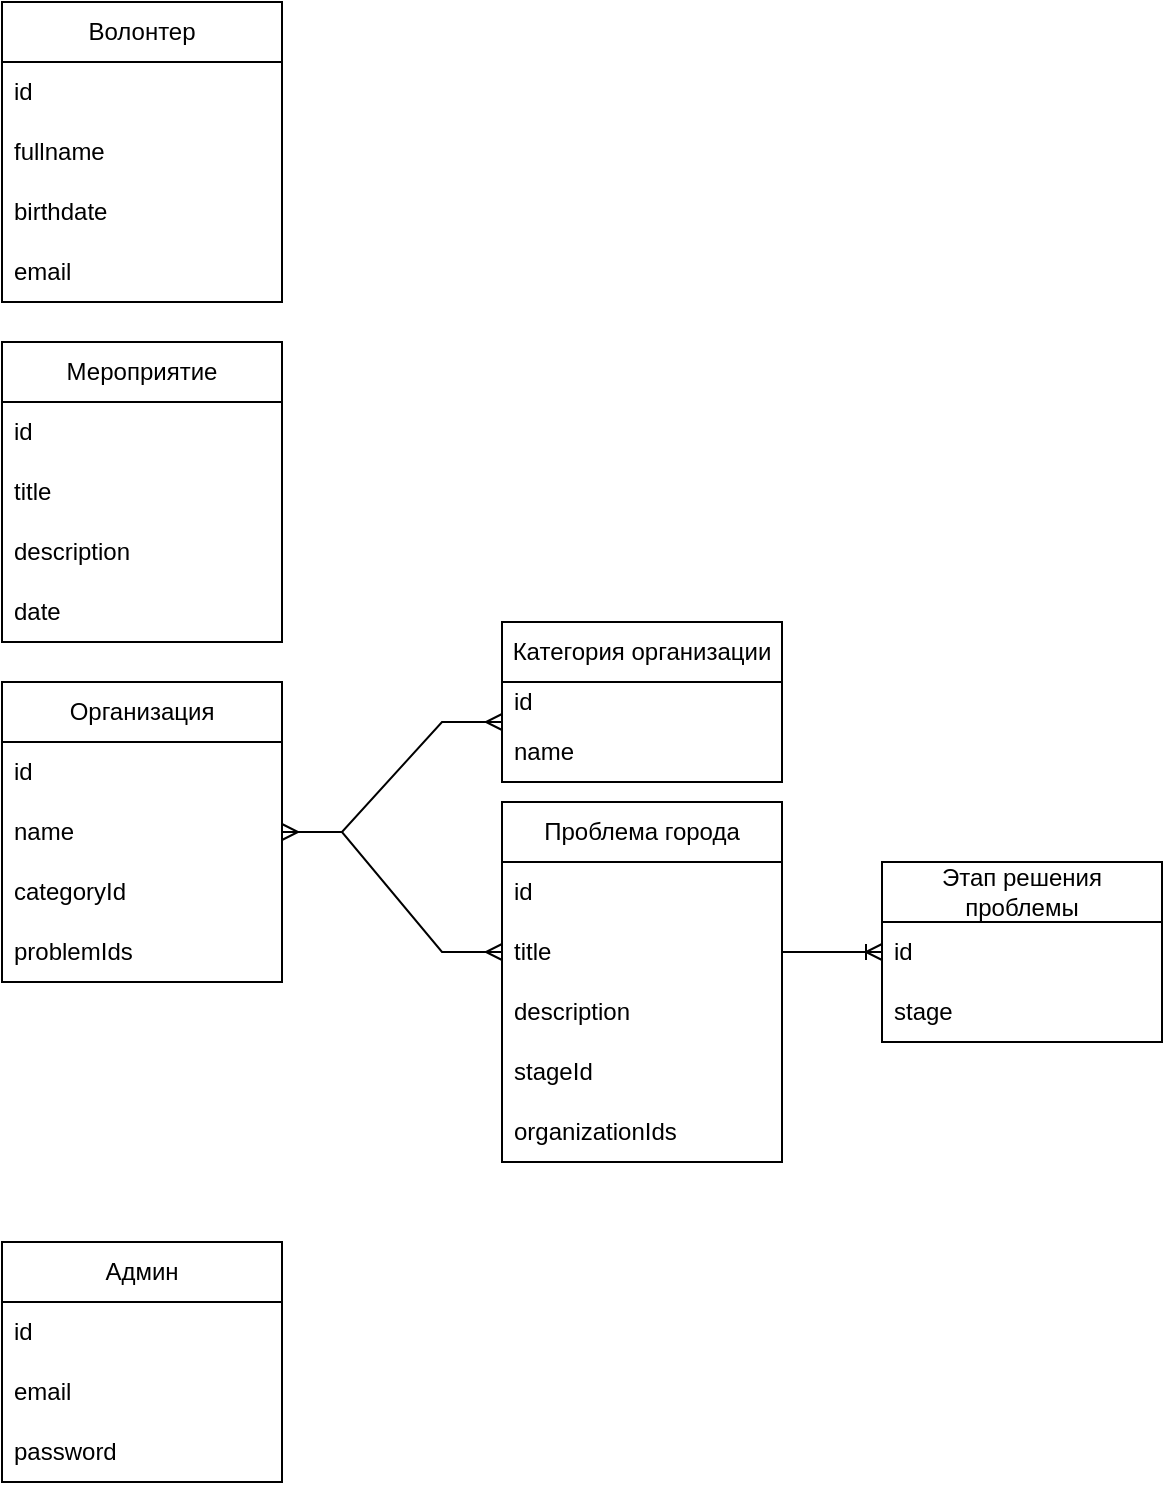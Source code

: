 <mxfile version="20.7.4" type="device"><diagram id="BHmH1Pf5ajB_44btcR0i" name="Страница 1"><mxGraphModel dx="1418" dy="820" grid="1" gridSize="10" guides="1" tooltips="1" connect="1" arrows="1" fold="1" page="1" pageScale="1" pageWidth="827" pageHeight="1169" math="0" shadow="0"><root><mxCell id="0"/><mxCell id="1" parent="0"/><mxCell id="hs30fR4WI_p5wwOegCFH-1" value="Волонтер" style="swimlane;fontStyle=0;childLayout=stackLayout;horizontal=1;startSize=30;horizontalStack=0;resizeParent=1;resizeParentMax=0;resizeLast=0;collapsible=1;marginBottom=0;whiteSpace=wrap;html=1;" parent="1" vertex="1"><mxGeometry x="30" y="40" width="140" height="150" as="geometry"/></mxCell><mxCell id="hs30fR4WI_p5wwOegCFH-2" value="id" style="text;strokeColor=none;fillColor=none;align=left;verticalAlign=middle;spacingLeft=4;spacingRight=4;overflow=hidden;points=[[0,0.5],[1,0.5]];portConstraint=eastwest;rotatable=0;whiteSpace=wrap;html=1;" parent="hs30fR4WI_p5wwOegCFH-1" vertex="1"><mxGeometry y="30" width="140" height="30" as="geometry"/></mxCell><mxCell id="hs30fR4WI_p5wwOegCFH-3" value="fullname" style="text;strokeColor=none;fillColor=none;align=left;verticalAlign=middle;spacingLeft=4;spacingRight=4;overflow=hidden;points=[[0,0.5],[1,0.5]];portConstraint=eastwest;rotatable=0;whiteSpace=wrap;html=1;" parent="hs30fR4WI_p5wwOegCFH-1" vertex="1"><mxGeometry y="60" width="140" height="30" as="geometry"/></mxCell><mxCell id="hs30fR4WI_p5wwOegCFH-4" value="birthdate" style="text;strokeColor=none;fillColor=none;align=left;verticalAlign=middle;spacingLeft=4;spacingRight=4;overflow=hidden;points=[[0,0.5],[1,0.5]];portConstraint=eastwest;rotatable=0;whiteSpace=wrap;html=1;" parent="hs30fR4WI_p5wwOegCFH-1" vertex="1"><mxGeometry y="90" width="140" height="30" as="geometry"/></mxCell><mxCell id="hs30fR4WI_p5wwOegCFH-5" value="email" style="text;strokeColor=none;fillColor=none;align=left;verticalAlign=middle;spacingLeft=4;spacingRight=4;overflow=hidden;points=[[0,0.5],[1,0.5]];portConstraint=eastwest;rotatable=0;whiteSpace=wrap;html=1;" parent="hs30fR4WI_p5wwOegCFH-1" vertex="1"><mxGeometry y="120" width="140" height="30" as="geometry"/></mxCell><mxCell id="hs30fR4WI_p5wwOegCFH-6" value="Организация" style="swimlane;fontStyle=0;childLayout=stackLayout;horizontal=1;startSize=30;horizontalStack=0;resizeParent=1;resizeParentMax=0;resizeLast=0;collapsible=1;marginBottom=0;whiteSpace=wrap;html=1;" parent="1" vertex="1"><mxGeometry x="30" y="380" width="140" height="150" as="geometry"/></mxCell><mxCell id="hs30fR4WI_p5wwOegCFH-7" value="id" style="text;strokeColor=none;fillColor=none;align=left;verticalAlign=middle;spacingLeft=4;spacingRight=4;overflow=hidden;points=[[0,0.5],[1,0.5]];portConstraint=eastwest;rotatable=0;whiteSpace=wrap;html=1;" parent="hs30fR4WI_p5wwOegCFH-6" vertex="1"><mxGeometry y="30" width="140" height="30" as="geometry"/></mxCell><mxCell id="hs30fR4WI_p5wwOegCFH-8" value="name" style="text;strokeColor=none;fillColor=none;align=left;verticalAlign=middle;spacingLeft=4;spacingRight=4;overflow=hidden;points=[[0,0.5],[1,0.5]];portConstraint=eastwest;rotatable=0;whiteSpace=wrap;html=1;" parent="hs30fR4WI_p5wwOegCFH-6" vertex="1"><mxGeometry y="60" width="140" height="30" as="geometry"/></mxCell><mxCell id="hs30fR4WI_p5wwOegCFH-9" value="categoryId" style="text;strokeColor=none;fillColor=none;align=left;verticalAlign=middle;spacingLeft=4;spacingRight=4;overflow=hidden;points=[[0,0.5],[1,0.5]];portConstraint=eastwest;rotatable=0;whiteSpace=wrap;html=1;" parent="hs30fR4WI_p5wwOegCFH-6" vertex="1"><mxGeometry y="90" width="140" height="30" as="geometry"/></mxCell><mxCell id="hs30fR4WI_p5wwOegCFH-20" value="problemIds" style="text;strokeColor=none;fillColor=none;align=left;verticalAlign=middle;spacingLeft=4;spacingRight=4;overflow=hidden;points=[[0,0.5],[1,0.5]];portConstraint=eastwest;rotatable=0;whiteSpace=wrap;html=1;" parent="hs30fR4WI_p5wwOegCFH-6" vertex="1"><mxGeometry y="120" width="140" height="30" as="geometry"/></mxCell><mxCell id="hs30fR4WI_p5wwOegCFH-11" value="Проблема&amp;nbsp;города" style="swimlane;fontStyle=0;childLayout=stackLayout;horizontal=1;startSize=30;horizontalStack=0;resizeParent=1;resizeParentMax=0;resizeLast=0;collapsible=1;marginBottom=0;whiteSpace=wrap;html=1;" parent="1" vertex="1"><mxGeometry x="280" y="440" width="140" height="180" as="geometry"/></mxCell><mxCell id="hs30fR4WI_p5wwOegCFH-12" value="id" style="text;strokeColor=none;fillColor=none;align=left;verticalAlign=middle;spacingLeft=4;spacingRight=4;overflow=hidden;points=[[0,0.5],[1,0.5]];portConstraint=eastwest;rotatable=0;whiteSpace=wrap;html=1;" parent="hs30fR4WI_p5wwOegCFH-11" vertex="1"><mxGeometry y="30" width="140" height="30" as="geometry"/></mxCell><mxCell id="hs30fR4WI_p5wwOegCFH-13" value="title" style="text;strokeColor=none;fillColor=none;align=left;verticalAlign=middle;spacingLeft=4;spacingRight=4;overflow=hidden;points=[[0,0.5],[1,0.5]];portConstraint=eastwest;rotatable=0;whiteSpace=wrap;html=1;" parent="hs30fR4WI_p5wwOegCFH-11" vertex="1"><mxGeometry y="60" width="140" height="30" as="geometry"/></mxCell><mxCell id="hs30fR4WI_p5wwOegCFH-14" value="description" style="text;strokeColor=none;fillColor=none;align=left;verticalAlign=middle;spacingLeft=4;spacingRight=4;overflow=hidden;points=[[0,0.5],[1,0.5]];portConstraint=eastwest;rotatable=0;whiteSpace=wrap;html=1;" parent="hs30fR4WI_p5wwOegCFH-11" vertex="1"><mxGeometry y="90" width="140" height="30" as="geometry"/></mxCell><mxCell id="hs30fR4WI_p5wwOegCFH-35" value="stageId" style="text;strokeColor=none;fillColor=none;align=left;verticalAlign=middle;spacingLeft=4;spacingRight=4;overflow=hidden;points=[[0,0.5],[1,0.5]];portConstraint=eastwest;rotatable=0;whiteSpace=wrap;html=1;" parent="hs30fR4WI_p5wwOegCFH-11" vertex="1"><mxGeometry y="120" width="140" height="30" as="geometry"/></mxCell><mxCell id="gh0V2My99rrDBoPMnHb1-24" value="organizationIds" style="text;strokeColor=none;fillColor=none;align=left;verticalAlign=middle;spacingLeft=4;spacingRight=4;overflow=hidden;points=[[0,0.5],[1,0.5]];portConstraint=eastwest;rotatable=0;whiteSpace=wrap;html=1;" vertex="1" parent="hs30fR4WI_p5wwOegCFH-11"><mxGeometry y="150" width="140" height="30" as="geometry"/></mxCell><mxCell id="hs30fR4WI_p5wwOegCFH-15" value="Мероприятие" style="swimlane;fontStyle=0;childLayout=stackLayout;horizontal=1;startSize=30;horizontalStack=0;resizeParent=1;resizeParentMax=0;resizeLast=0;collapsible=1;marginBottom=0;whiteSpace=wrap;html=1;" parent="1" vertex="1"><mxGeometry x="30" y="210" width="140" height="150" as="geometry"/></mxCell><mxCell id="hs30fR4WI_p5wwOegCFH-16" value="id" style="text;strokeColor=none;fillColor=none;align=left;verticalAlign=middle;spacingLeft=4;spacingRight=4;overflow=hidden;points=[[0,0.5],[1,0.5]];portConstraint=eastwest;rotatable=0;whiteSpace=wrap;html=1;" parent="hs30fR4WI_p5wwOegCFH-15" vertex="1"><mxGeometry y="30" width="140" height="30" as="geometry"/></mxCell><mxCell id="hs30fR4WI_p5wwOegCFH-17" value="title" style="text;strokeColor=none;fillColor=none;align=left;verticalAlign=middle;spacingLeft=4;spacingRight=4;overflow=hidden;points=[[0,0.5],[1,0.5]];portConstraint=eastwest;rotatable=0;whiteSpace=wrap;html=1;" parent="hs30fR4WI_p5wwOegCFH-15" vertex="1"><mxGeometry y="60" width="140" height="30" as="geometry"/></mxCell><mxCell id="hs30fR4WI_p5wwOegCFH-18" value="description" style="text;strokeColor=none;fillColor=none;align=left;verticalAlign=middle;spacingLeft=4;spacingRight=4;overflow=hidden;points=[[0,0.5],[1,0.5]];portConstraint=eastwest;rotatable=0;whiteSpace=wrap;html=1;" parent="hs30fR4WI_p5wwOegCFH-15" vertex="1"><mxGeometry y="90" width="140" height="30" as="geometry"/></mxCell><mxCell id="hs30fR4WI_p5wwOegCFH-19" value="date" style="text;strokeColor=none;fillColor=none;align=left;verticalAlign=middle;spacingLeft=4;spacingRight=4;overflow=hidden;points=[[0,0.5],[1,0.5]];portConstraint=eastwest;rotatable=0;whiteSpace=wrap;html=1;" parent="hs30fR4WI_p5wwOegCFH-15" vertex="1"><mxGeometry y="120" width="140" height="30" as="geometry"/></mxCell><mxCell id="hs30fR4WI_p5wwOegCFH-22" value="Категория организации" style="swimlane;fontStyle=0;childLayout=stackLayout;horizontal=1;startSize=30;horizontalStack=0;resizeParent=1;resizeParentMax=0;resizeLast=0;collapsible=1;marginBottom=0;whiteSpace=wrap;html=1;" parent="1" vertex="1"><mxGeometry x="280" y="350" width="140" height="80" as="geometry"/></mxCell><mxCell id="hs30fR4WI_p5wwOegCFH-23" value="id" style="text;strokeColor=none;fillColor=none;align=left;verticalAlign=middle;spacingLeft=4;spacingRight=4;overflow=hidden;points=[[0,0.5],[1,0.5]];portConstraint=eastwest;rotatable=0;whiteSpace=wrap;html=1;" parent="hs30fR4WI_p5wwOegCFH-22" vertex="1"><mxGeometry y="30" width="140" height="20" as="geometry"/></mxCell><mxCell id="hs30fR4WI_p5wwOegCFH-24" value="name" style="text;strokeColor=none;fillColor=none;align=left;verticalAlign=middle;spacingLeft=4;spacingRight=4;overflow=hidden;points=[[0,0.5],[1,0.5]];portConstraint=eastwest;rotatable=0;whiteSpace=wrap;html=1;" parent="hs30fR4WI_p5wwOegCFH-22" vertex="1"><mxGeometry y="50" width="140" height="30" as="geometry"/></mxCell><mxCell id="hs30fR4WI_p5wwOegCFH-30" value="Этап решения проблемы" style="swimlane;fontStyle=0;childLayout=stackLayout;horizontal=1;startSize=30;horizontalStack=0;resizeParent=1;resizeParentMax=0;resizeLast=0;collapsible=1;marginBottom=0;whiteSpace=wrap;html=1;" parent="1" vertex="1"><mxGeometry x="470" y="470" width="140" height="90" as="geometry"/></mxCell><mxCell id="hs30fR4WI_p5wwOegCFH-31" value="id" style="text;strokeColor=none;fillColor=none;align=left;verticalAlign=middle;spacingLeft=4;spacingRight=4;overflow=hidden;points=[[0,0.5],[1,0.5]];portConstraint=eastwest;rotatable=0;whiteSpace=wrap;html=1;" parent="hs30fR4WI_p5wwOegCFH-30" vertex="1"><mxGeometry y="30" width="140" height="30" as="geometry"/></mxCell><mxCell id="hs30fR4WI_p5wwOegCFH-34" value="stage" style="text;strokeColor=none;fillColor=none;align=left;verticalAlign=middle;spacingLeft=4;spacingRight=4;overflow=hidden;points=[[0,0.5],[1,0.5]];portConstraint=eastwest;rotatable=0;whiteSpace=wrap;html=1;" parent="hs30fR4WI_p5wwOegCFH-30" vertex="1"><mxGeometry y="60" width="140" height="30" as="geometry"/></mxCell><mxCell id="gh0V2My99rrDBoPMnHb1-13" value="Админ" style="swimlane;fontStyle=0;childLayout=stackLayout;horizontal=1;startSize=30;horizontalStack=0;resizeParent=1;resizeParentMax=0;resizeLast=0;collapsible=1;marginBottom=0;whiteSpace=wrap;html=1;" vertex="1" parent="1"><mxGeometry x="30" y="660" width="140" height="120" as="geometry"/></mxCell><mxCell id="gh0V2My99rrDBoPMnHb1-16" value="id" style="text;strokeColor=none;fillColor=none;align=left;verticalAlign=middle;spacingLeft=4;spacingRight=4;overflow=hidden;points=[[0,0.5],[1,0.5]];portConstraint=eastwest;rotatable=0;whiteSpace=wrap;html=1;" vertex="1" parent="gh0V2My99rrDBoPMnHb1-13"><mxGeometry y="30" width="140" height="30" as="geometry"/></mxCell><mxCell id="gh0V2My99rrDBoPMnHb1-14" value="email" style="text;strokeColor=none;fillColor=none;align=left;verticalAlign=middle;spacingLeft=4;spacingRight=4;overflow=hidden;points=[[0,0.5],[1,0.5]];portConstraint=eastwest;rotatable=0;whiteSpace=wrap;html=1;" vertex="1" parent="gh0V2My99rrDBoPMnHb1-13"><mxGeometry y="60" width="140" height="30" as="geometry"/></mxCell><mxCell id="gh0V2My99rrDBoPMnHb1-15" value="password" style="text;strokeColor=none;fillColor=none;align=left;verticalAlign=middle;spacingLeft=4;spacingRight=4;overflow=hidden;points=[[0,0.5],[1,0.5]];portConstraint=eastwest;rotatable=0;whiteSpace=wrap;html=1;" vertex="1" parent="gh0V2My99rrDBoPMnHb1-13"><mxGeometry y="90" width="140" height="30" as="geometry"/></mxCell><mxCell id="gh0V2My99rrDBoPMnHb1-21" value="" style="edgeStyle=entityRelationEdgeStyle;fontSize=12;html=1;endArrow=none;rounded=0;entryX=1;entryY=0.5;entryDx=0;entryDy=0;exitX=0;exitY=0;exitDx=0;exitDy=0;exitPerimeter=0;endFill=0;startArrow=ERmany;startFill=0;" edge="1" parent="1" source="hs30fR4WI_p5wwOegCFH-24" target="hs30fR4WI_p5wwOegCFH-8"><mxGeometry width="100" height="100" relative="1" as="geometry"><mxPoint x="360" y="460" as="sourcePoint"/><mxPoint x="460" y="360" as="targetPoint"/></mxGeometry></mxCell><mxCell id="gh0V2My99rrDBoPMnHb1-22" value="" style="edgeStyle=entityRelationEdgeStyle;fontSize=12;html=1;endArrow=none;rounded=0;entryX=1;entryY=0.5;entryDx=0;entryDy=0;exitX=0;exitY=0.5;exitDx=0;exitDy=0;startArrow=ERoneToMany;startFill=0;endFill=0;" edge="1" parent="1" source="hs30fR4WI_p5wwOegCFH-31" target="hs30fR4WI_p5wwOegCFH-13"><mxGeometry width="100" height="100" relative="1" as="geometry"><mxPoint x="620" y="570" as="sourcePoint"/><mxPoint x="460" y="360" as="targetPoint"/></mxGeometry></mxCell><mxCell id="gh0V2My99rrDBoPMnHb1-23" value="" style="edgeStyle=entityRelationEdgeStyle;fontSize=12;html=1;endArrow=ERmany;startArrow=ERmany;rounded=0;entryX=1;entryY=0.5;entryDx=0;entryDy=0;exitX=0;exitY=0.5;exitDx=0;exitDy=0;" edge="1" parent="1" source="hs30fR4WI_p5wwOegCFH-13" target="hs30fR4WI_p5wwOegCFH-8"><mxGeometry width="100" height="100" relative="1" as="geometry"><mxPoint x="360" y="460" as="sourcePoint"/><mxPoint x="460" y="360" as="targetPoint"/></mxGeometry></mxCell></root></mxGraphModel></diagram></mxfile>